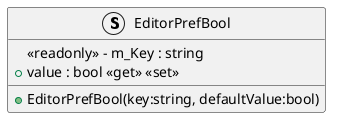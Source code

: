 @startuml
struct EditorPrefBool {
    <<readonly>> - m_Key : string
    + value : bool <<get>> <<set>>
    + EditorPrefBool(key:string, defaultValue:bool)
}
@enduml
